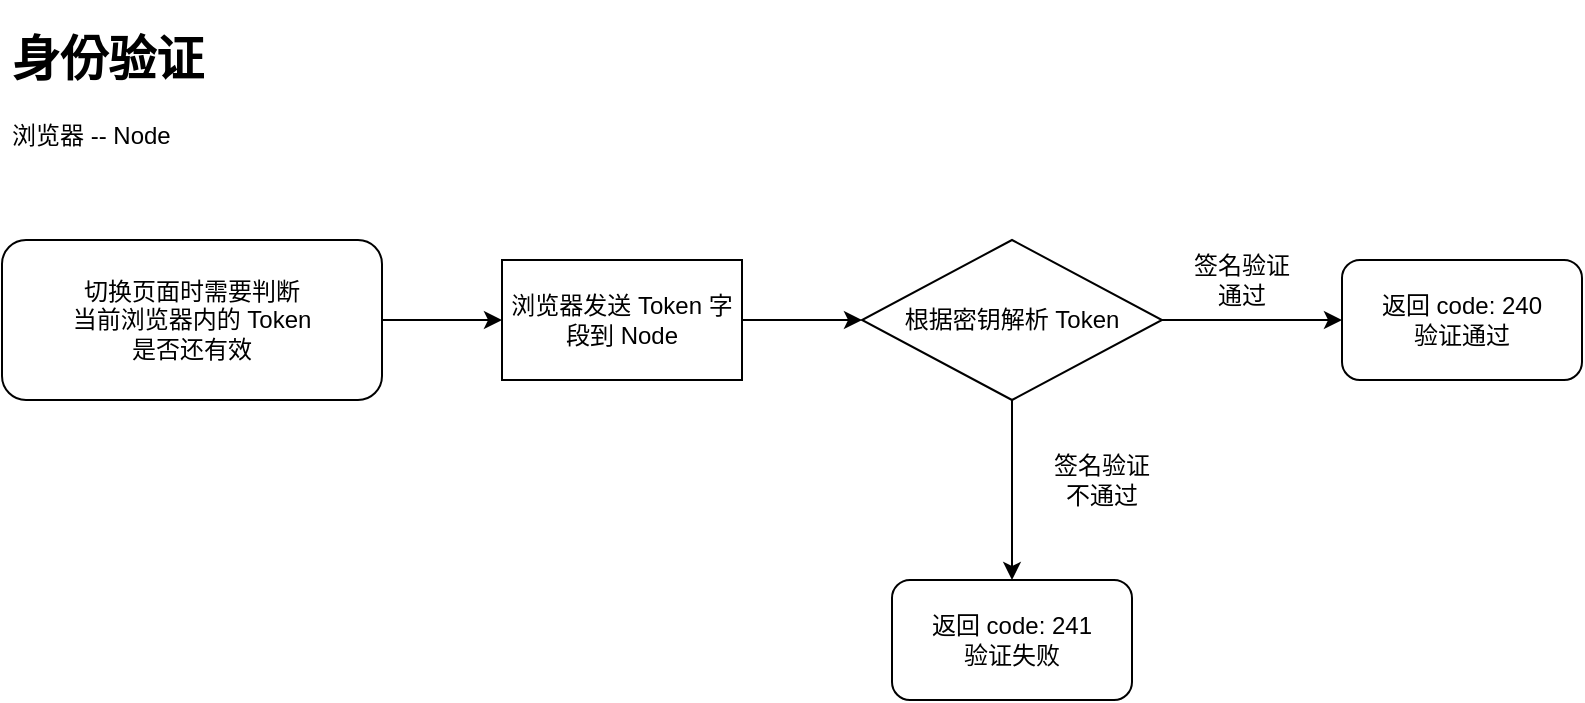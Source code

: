 <mxfile version="13.0.3" type="device"><diagram id="8T0CwsJEb6qEzo81wTJl" name="第 1 页"><mxGraphModel dx="1038" dy="607" grid="1" gridSize="10" guides="1" tooltips="1" connect="1" arrows="1" fold="1" page="1" pageScale="1" pageWidth="4000" pageHeight="1920" math="0" shadow="0"><root><mxCell id="0"/><mxCell id="1" parent="0"/><mxCell id="EGvsHQgGoU6kG8sN26O4-1" value="&lt;h1&gt;身份验证&lt;/h1&gt;&lt;p&gt;浏览器 -- Node&lt;/p&gt;" style="text;html=1;strokeColor=none;fillColor=none;spacing=5;spacingTop=-20;whiteSpace=wrap;overflow=hidden;rounded=0;" vertex="1" parent="1"><mxGeometry x="50" y="130" width="190" height="80" as="geometry"/></mxCell><mxCell id="EGvsHQgGoU6kG8sN26O4-4" style="edgeStyle=orthogonalEdgeStyle;rounded=0;orthogonalLoop=1;jettySize=auto;html=1;entryX=0;entryY=0.5;entryDx=0;entryDy=0;" edge="1" parent="1" source="EGvsHQgGoU6kG8sN26O4-2" target="EGvsHQgGoU6kG8sN26O4-3"><mxGeometry relative="1" as="geometry"/></mxCell><mxCell id="EGvsHQgGoU6kG8sN26O4-2" value="切换页面时需要判断&lt;br&gt;当前浏览器内的 Token &lt;br&gt;是否还有效" style="rounded=1;whiteSpace=wrap;html=1;" vertex="1" parent="1"><mxGeometry x="50" y="240" width="190" height="80" as="geometry"/></mxCell><mxCell id="EGvsHQgGoU6kG8sN26O4-6" style="edgeStyle=orthogonalEdgeStyle;rounded=0;orthogonalLoop=1;jettySize=auto;html=1;entryX=0;entryY=0.5;entryDx=0;entryDy=0;" edge="1" parent="1" source="EGvsHQgGoU6kG8sN26O4-3" target="EGvsHQgGoU6kG8sN26O4-5"><mxGeometry relative="1" as="geometry"/></mxCell><mxCell id="EGvsHQgGoU6kG8sN26O4-3" value="浏览器发送 Token 字段到 Node" style="rounded=0;whiteSpace=wrap;html=1;" vertex="1" parent="1"><mxGeometry x="300" y="250" width="120" height="60" as="geometry"/></mxCell><mxCell id="EGvsHQgGoU6kG8sN26O4-7" style="edgeStyle=orthogonalEdgeStyle;rounded=0;orthogonalLoop=1;jettySize=auto;html=1;" edge="1" parent="1" source="EGvsHQgGoU6kG8sN26O4-5"><mxGeometry relative="1" as="geometry"><mxPoint x="720" y="280" as="targetPoint"/></mxGeometry></mxCell><mxCell id="EGvsHQgGoU6kG8sN26O4-8" style="edgeStyle=orthogonalEdgeStyle;rounded=0;orthogonalLoop=1;jettySize=auto;html=1;" edge="1" parent="1" source="EGvsHQgGoU6kG8sN26O4-5"><mxGeometry relative="1" as="geometry"><mxPoint x="555" y="410" as="targetPoint"/></mxGeometry></mxCell><mxCell id="EGvsHQgGoU6kG8sN26O4-5" value="根据密钥解析 Token" style="rhombus;whiteSpace=wrap;html=1;" vertex="1" parent="1"><mxGeometry x="480" y="240" width="150" height="80" as="geometry"/></mxCell><mxCell id="EGvsHQgGoU6kG8sN26O4-9" value="签名验证&lt;br&gt;不通过" style="text;html=1;strokeColor=none;fillColor=none;align=center;verticalAlign=middle;whiteSpace=wrap;rounded=0;" vertex="1" parent="1"><mxGeometry x="560" y="350" width="80" height="20" as="geometry"/></mxCell><mxCell id="EGvsHQgGoU6kG8sN26O4-10" value="签名验证&lt;br&gt;通过" style="text;html=1;strokeColor=none;fillColor=none;align=center;verticalAlign=middle;whiteSpace=wrap;rounded=0;" vertex="1" parent="1"><mxGeometry x="630" y="250" width="80" height="20" as="geometry"/></mxCell><mxCell id="EGvsHQgGoU6kG8sN26O4-12" value="返回 code: 241&lt;br&gt;验证失败" style="rounded=1;whiteSpace=wrap;html=1;" vertex="1" parent="1"><mxGeometry x="495" y="410" width="120" height="60" as="geometry"/></mxCell><mxCell id="EGvsHQgGoU6kG8sN26O4-14" value="返回 code: 240&lt;br&gt;验证通过" style="rounded=1;whiteSpace=wrap;html=1;" vertex="1" parent="1"><mxGeometry x="720" y="250" width="120" height="60" as="geometry"/></mxCell></root></mxGraphModel></diagram></mxfile>